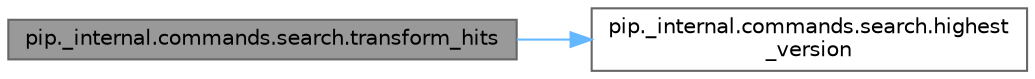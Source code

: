 digraph "pip._internal.commands.search.transform_hits"
{
 // LATEX_PDF_SIZE
  bgcolor="transparent";
  edge [fontname=Helvetica,fontsize=10,labelfontname=Helvetica,labelfontsize=10];
  node [fontname=Helvetica,fontsize=10,shape=box,height=0.2,width=0.4];
  rankdir="LR";
  Node1 [id="Node000001",label="pip._internal.commands.search.transform_hits",height=0.2,width=0.4,color="gray40", fillcolor="grey60", style="filled", fontcolor="black",tooltip=" "];
  Node1 -> Node2 [id="edge1_Node000001_Node000002",color="steelblue1",style="solid",tooltip=" "];
  Node2 [id="Node000002",label="pip._internal.commands.search.highest\l_version",height=0.2,width=0.4,color="grey40", fillcolor="white", style="filled",URL="$namespacepip_1_1__internal_1_1commands_1_1search.html#a9a96c282851d5d550bc316f7ef8a20ad",tooltip=" "];
}
